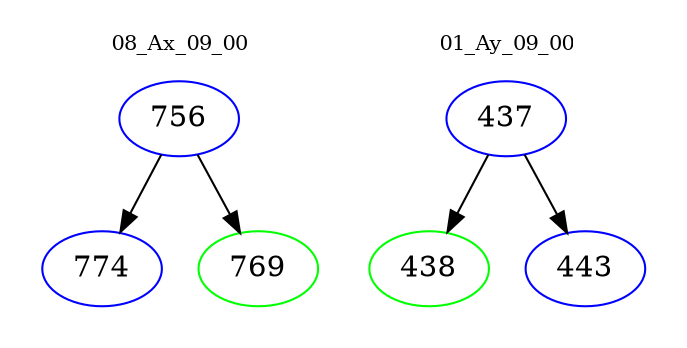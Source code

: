 digraph{
subgraph cluster_0 {
color = white
label = "08_Ax_09_00";
fontsize=10;
T0_756 [label="756", color="blue"]
T0_756 -> T0_774 [color="black"]
T0_774 [label="774", color="blue"]
T0_756 -> T0_769 [color="black"]
T0_769 [label="769", color="green"]
}
subgraph cluster_1 {
color = white
label = "01_Ay_09_00";
fontsize=10;
T1_437 [label="437", color="blue"]
T1_437 -> T1_438 [color="black"]
T1_438 [label="438", color="green"]
T1_437 -> T1_443 [color="black"]
T1_443 [label="443", color="blue"]
}
}
